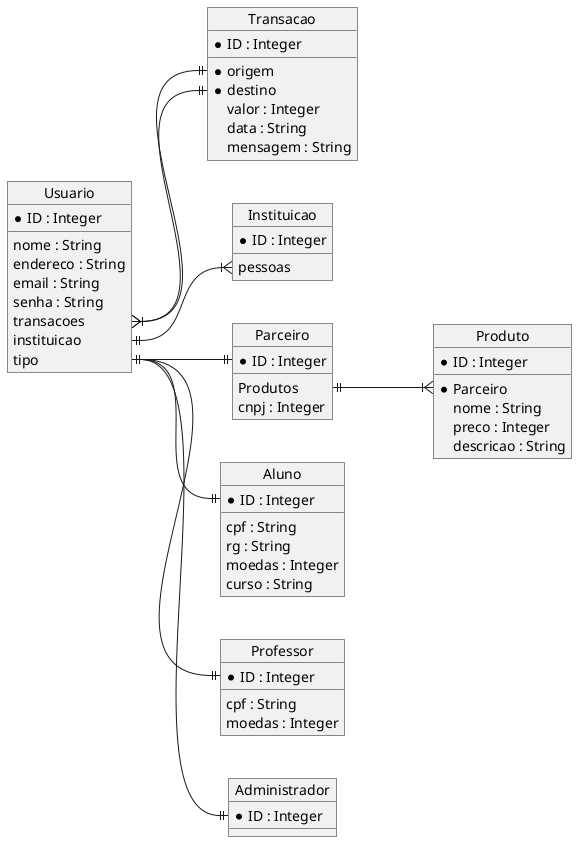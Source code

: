 @startuml
left to right direction
hide empty members

object Parceiro {
    * ID : Integer
    ____
    Produtos
    cnpj : Integer
}

object Produto {
    * ID : Integer
    ___
    * Parceiro
    nome : String
    preco : Integer
    descricao : String

}

object Usuario {
    * ID : Integer
    ___
    nome : String
    endereco : String
    email : String
    senha : String
    transacoes
    instituicao
    tipo
    
}

object Aluno {
    * ID : Integer
    ___
    cpf : String
    rg : String
    moedas : Integer
    curso : String
}

object Professor {
    * ID : Integer
    ___
    cpf : String
    moedas : Integer
}

object Administrador {
    * ID : Integer
    ___
}

object Instituicao {
    * ID : Integer
    ___
    pessoas
}

object Transacao {
    * ID : Integer
    ___
    * origem
    * destino
    valor : Integer
    data : String
    mensagem : String
}


Parceiro::Produtos ||--|{ Produto::Parceiro

Usuario::transacoes }|--|| Transacao::origem
Usuario::transacoes }|--|| Transacao::destino

Usuario::instituicao ||--|{ Instituicao::pessoas

'heranças
Usuario::tipo ||--|| Parceiro::ID
Usuario::tipo ||--|| Aluno::ID
Usuario::tipo ||--|| Professor::ID
Usuario::tipo ||--|| Administrador::ID



@enduml
